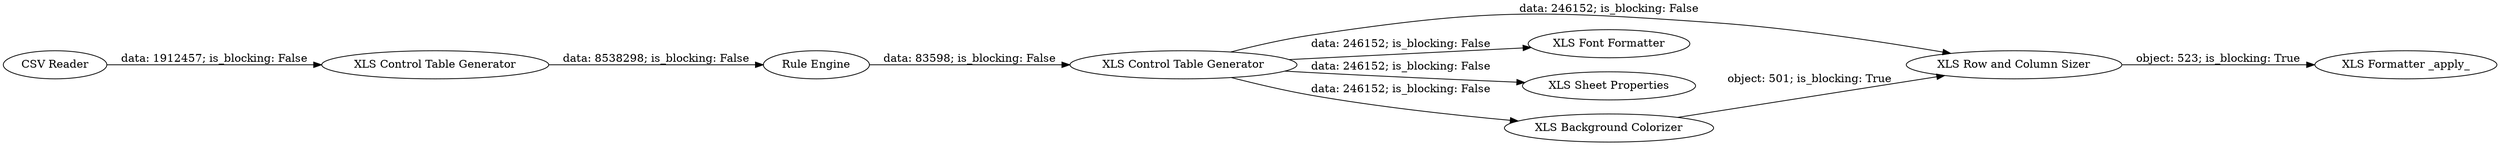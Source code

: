 digraph {
	"-3301687212472790092_14" [label="XLS Formatter _apply_"]
	"-3301687212472790092_2" [label="XLS Control Table Generator"]
	"-3301687212472790092_15" [label="XLS Row and Column Sizer"]
	"-3301687212472790092_21" [label="XLS Font Formatter"]
	"-3301687212472790092_3" [label="Rule Engine"]
	"-3301687212472790092_23" [label="CSV Reader"]
	"-3301687212472790092_19" [label="XLS Control Table Generator"]
	"-3301687212472790092_22" [label="XLS Sheet Properties"]
	"-3301687212472790092_12" [label="XLS Background Colorizer"]
	"-3301687212472790092_19" -> "-3301687212472790092_22" [label="data: 246152; is_blocking: False"]
	"-3301687212472790092_12" -> "-3301687212472790092_15" [label="object: 501; is_blocking: True"]
	"-3301687212472790092_19" -> "-3301687212472790092_15" [label="data: 246152; is_blocking: False"]
	"-3301687212472790092_2" -> "-3301687212472790092_3" [label="data: 8538298; is_blocking: False"]
	"-3301687212472790092_19" -> "-3301687212472790092_12" [label="data: 246152; is_blocking: False"]
	"-3301687212472790092_23" -> "-3301687212472790092_2" [label="data: 1912457; is_blocking: False"]
	"-3301687212472790092_19" -> "-3301687212472790092_21" [label="data: 246152; is_blocking: False"]
	"-3301687212472790092_3" -> "-3301687212472790092_19" [label="data: 83598; is_blocking: False"]
	"-3301687212472790092_15" -> "-3301687212472790092_14" [label="object: 523; is_blocking: True"]
	rankdir=LR
}

